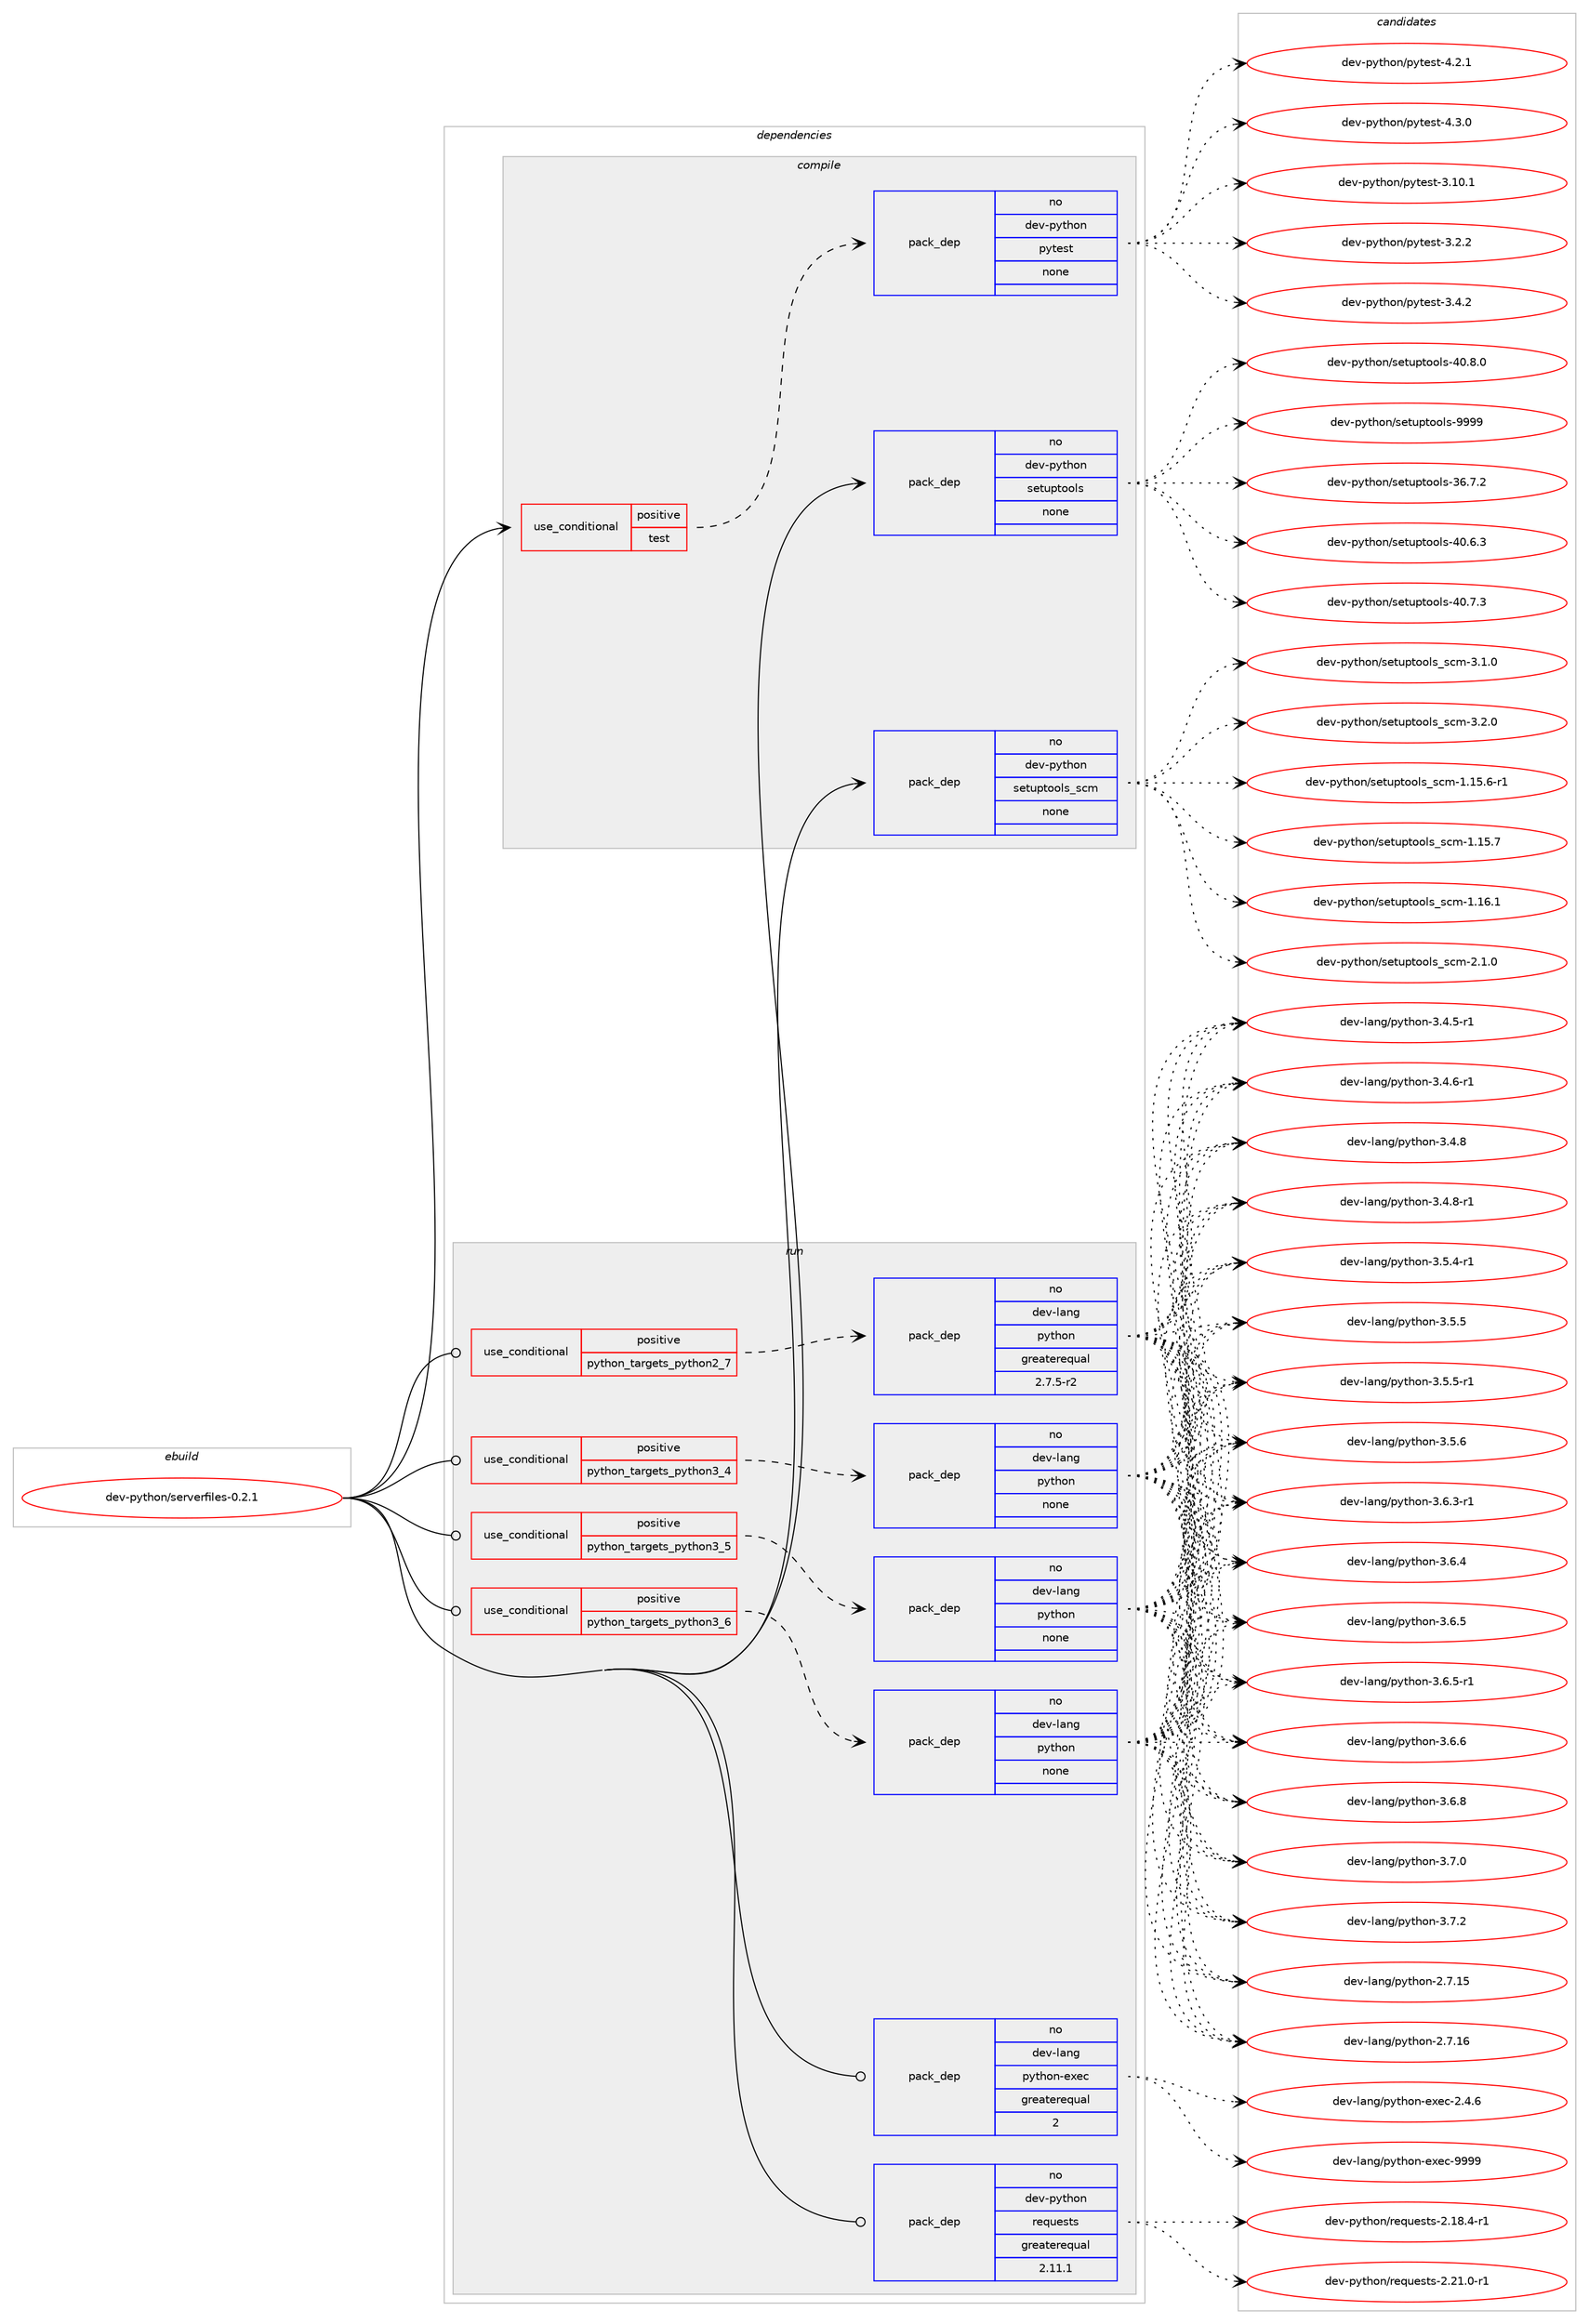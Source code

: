 digraph prolog {

# *************
# Graph options
# *************

newrank=true;
concentrate=true;
compound=true;
graph [rankdir=LR,fontname=Helvetica,fontsize=10,ranksep=1.5];#, ranksep=2.5, nodesep=0.2];
edge  [arrowhead=vee];
node  [fontname=Helvetica,fontsize=10];

# **********
# The ebuild
# **********

subgraph cluster_leftcol {
color=gray;
rank=same;
label=<<i>ebuild</i>>;
id [label="dev-python/serverfiles-0.2.1", color=red, width=4, href="../dev-python/serverfiles-0.2.1.svg"];
}

# ****************
# The dependencies
# ****************

subgraph cluster_midcol {
color=gray;
label=<<i>dependencies</i>>;
subgraph cluster_compile {
fillcolor="#eeeeee";
style=filled;
label=<<i>compile</i>>;
subgraph cond384387 {
dependency1440613 [label=<<TABLE BORDER="0" CELLBORDER="1" CELLSPACING="0" CELLPADDING="4"><TR><TD ROWSPAN="3" CELLPADDING="10">use_conditional</TD></TR><TR><TD>positive</TD></TR><TR><TD>test</TD></TR></TABLE>>, shape=none, color=red];
subgraph pack1032864 {
dependency1440614 [label=<<TABLE BORDER="0" CELLBORDER="1" CELLSPACING="0" CELLPADDING="4" WIDTH="220"><TR><TD ROWSPAN="6" CELLPADDING="30">pack_dep</TD></TR><TR><TD WIDTH="110">no</TD></TR><TR><TD>dev-python</TD></TR><TR><TD>pytest</TD></TR><TR><TD>none</TD></TR><TR><TD></TD></TR></TABLE>>, shape=none, color=blue];
}
dependency1440613:e -> dependency1440614:w [weight=20,style="dashed",arrowhead="vee"];
}
id:e -> dependency1440613:w [weight=20,style="solid",arrowhead="vee"];
subgraph pack1032865 {
dependency1440615 [label=<<TABLE BORDER="0" CELLBORDER="1" CELLSPACING="0" CELLPADDING="4" WIDTH="220"><TR><TD ROWSPAN="6" CELLPADDING="30">pack_dep</TD></TR><TR><TD WIDTH="110">no</TD></TR><TR><TD>dev-python</TD></TR><TR><TD>setuptools</TD></TR><TR><TD>none</TD></TR><TR><TD></TD></TR></TABLE>>, shape=none, color=blue];
}
id:e -> dependency1440615:w [weight=20,style="solid",arrowhead="vee"];
subgraph pack1032866 {
dependency1440616 [label=<<TABLE BORDER="0" CELLBORDER="1" CELLSPACING="0" CELLPADDING="4" WIDTH="220"><TR><TD ROWSPAN="6" CELLPADDING="30">pack_dep</TD></TR><TR><TD WIDTH="110">no</TD></TR><TR><TD>dev-python</TD></TR><TR><TD>setuptools_scm</TD></TR><TR><TD>none</TD></TR><TR><TD></TD></TR></TABLE>>, shape=none, color=blue];
}
id:e -> dependency1440616:w [weight=20,style="solid",arrowhead="vee"];
}
subgraph cluster_compileandrun {
fillcolor="#eeeeee";
style=filled;
label=<<i>compile and run</i>>;
}
subgraph cluster_run {
fillcolor="#eeeeee";
style=filled;
label=<<i>run</i>>;
subgraph cond384388 {
dependency1440617 [label=<<TABLE BORDER="0" CELLBORDER="1" CELLSPACING="0" CELLPADDING="4"><TR><TD ROWSPAN="3" CELLPADDING="10">use_conditional</TD></TR><TR><TD>positive</TD></TR><TR><TD>python_targets_python2_7</TD></TR></TABLE>>, shape=none, color=red];
subgraph pack1032867 {
dependency1440618 [label=<<TABLE BORDER="0" CELLBORDER="1" CELLSPACING="0" CELLPADDING="4" WIDTH="220"><TR><TD ROWSPAN="6" CELLPADDING="30">pack_dep</TD></TR><TR><TD WIDTH="110">no</TD></TR><TR><TD>dev-lang</TD></TR><TR><TD>python</TD></TR><TR><TD>greaterequal</TD></TR><TR><TD>2.7.5-r2</TD></TR></TABLE>>, shape=none, color=blue];
}
dependency1440617:e -> dependency1440618:w [weight=20,style="dashed",arrowhead="vee"];
}
id:e -> dependency1440617:w [weight=20,style="solid",arrowhead="odot"];
subgraph cond384389 {
dependency1440619 [label=<<TABLE BORDER="0" CELLBORDER="1" CELLSPACING="0" CELLPADDING="4"><TR><TD ROWSPAN="3" CELLPADDING="10">use_conditional</TD></TR><TR><TD>positive</TD></TR><TR><TD>python_targets_python3_4</TD></TR></TABLE>>, shape=none, color=red];
subgraph pack1032868 {
dependency1440620 [label=<<TABLE BORDER="0" CELLBORDER="1" CELLSPACING="0" CELLPADDING="4" WIDTH="220"><TR><TD ROWSPAN="6" CELLPADDING="30">pack_dep</TD></TR><TR><TD WIDTH="110">no</TD></TR><TR><TD>dev-lang</TD></TR><TR><TD>python</TD></TR><TR><TD>none</TD></TR><TR><TD></TD></TR></TABLE>>, shape=none, color=blue];
}
dependency1440619:e -> dependency1440620:w [weight=20,style="dashed",arrowhead="vee"];
}
id:e -> dependency1440619:w [weight=20,style="solid",arrowhead="odot"];
subgraph cond384390 {
dependency1440621 [label=<<TABLE BORDER="0" CELLBORDER="1" CELLSPACING="0" CELLPADDING="4"><TR><TD ROWSPAN="3" CELLPADDING="10">use_conditional</TD></TR><TR><TD>positive</TD></TR><TR><TD>python_targets_python3_5</TD></TR></TABLE>>, shape=none, color=red];
subgraph pack1032869 {
dependency1440622 [label=<<TABLE BORDER="0" CELLBORDER="1" CELLSPACING="0" CELLPADDING="4" WIDTH="220"><TR><TD ROWSPAN="6" CELLPADDING="30">pack_dep</TD></TR><TR><TD WIDTH="110">no</TD></TR><TR><TD>dev-lang</TD></TR><TR><TD>python</TD></TR><TR><TD>none</TD></TR><TR><TD></TD></TR></TABLE>>, shape=none, color=blue];
}
dependency1440621:e -> dependency1440622:w [weight=20,style="dashed",arrowhead="vee"];
}
id:e -> dependency1440621:w [weight=20,style="solid",arrowhead="odot"];
subgraph cond384391 {
dependency1440623 [label=<<TABLE BORDER="0" CELLBORDER="1" CELLSPACING="0" CELLPADDING="4"><TR><TD ROWSPAN="3" CELLPADDING="10">use_conditional</TD></TR><TR><TD>positive</TD></TR><TR><TD>python_targets_python3_6</TD></TR></TABLE>>, shape=none, color=red];
subgraph pack1032870 {
dependency1440624 [label=<<TABLE BORDER="0" CELLBORDER="1" CELLSPACING="0" CELLPADDING="4" WIDTH="220"><TR><TD ROWSPAN="6" CELLPADDING="30">pack_dep</TD></TR><TR><TD WIDTH="110">no</TD></TR><TR><TD>dev-lang</TD></TR><TR><TD>python</TD></TR><TR><TD>none</TD></TR><TR><TD></TD></TR></TABLE>>, shape=none, color=blue];
}
dependency1440623:e -> dependency1440624:w [weight=20,style="dashed",arrowhead="vee"];
}
id:e -> dependency1440623:w [weight=20,style="solid",arrowhead="odot"];
subgraph pack1032871 {
dependency1440625 [label=<<TABLE BORDER="0" CELLBORDER="1" CELLSPACING="0" CELLPADDING="4" WIDTH="220"><TR><TD ROWSPAN="6" CELLPADDING="30">pack_dep</TD></TR><TR><TD WIDTH="110">no</TD></TR><TR><TD>dev-lang</TD></TR><TR><TD>python-exec</TD></TR><TR><TD>greaterequal</TD></TR><TR><TD>2</TD></TR></TABLE>>, shape=none, color=blue];
}
id:e -> dependency1440625:w [weight=20,style="solid",arrowhead="odot"];
subgraph pack1032872 {
dependency1440626 [label=<<TABLE BORDER="0" CELLBORDER="1" CELLSPACING="0" CELLPADDING="4" WIDTH="220"><TR><TD ROWSPAN="6" CELLPADDING="30">pack_dep</TD></TR><TR><TD WIDTH="110">no</TD></TR><TR><TD>dev-python</TD></TR><TR><TD>requests</TD></TR><TR><TD>greaterequal</TD></TR><TR><TD>2.11.1</TD></TR></TABLE>>, shape=none, color=blue];
}
id:e -> dependency1440626:w [weight=20,style="solid",arrowhead="odot"];
}
}

# **************
# The candidates
# **************

subgraph cluster_choices {
rank=same;
color=gray;
label=<<i>candidates</i>>;

subgraph choice1032864 {
color=black;
nodesep=1;
choice100101118451121211161041111104711212111610111511645514649484649 [label="dev-python/pytest-3.10.1", color=red, width=4,href="../dev-python/pytest-3.10.1.svg"];
choice1001011184511212111610411111047112121116101115116455146504650 [label="dev-python/pytest-3.2.2", color=red, width=4,href="../dev-python/pytest-3.2.2.svg"];
choice1001011184511212111610411111047112121116101115116455146524650 [label="dev-python/pytest-3.4.2", color=red, width=4,href="../dev-python/pytest-3.4.2.svg"];
choice1001011184511212111610411111047112121116101115116455246504649 [label="dev-python/pytest-4.2.1", color=red, width=4,href="../dev-python/pytest-4.2.1.svg"];
choice1001011184511212111610411111047112121116101115116455246514648 [label="dev-python/pytest-4.3.0", color=red, width=4,href="../dev-python/pytest-4.3.0.svg"];
dependency1440614:e -> choice100101118451121211161041111104711212111610111511645514649484649:w [style=dotted,weight="100"];
dependency1440614:e -> choice1001011184511212111610411111047112121116101115116455146504650:w [style=dotted,weight="100"];
dependency1440614:e -> choice1001011184511212111610411111047112121116101115116455146524650:w [style=dotted,weight="100"];
dependency1440614:e -> choice1001011184511212111610411111047112121116101115116455246504649:w [style=dotted,weight="100"];
dependency1440614:e -> choice1001011184511212111610411111047112121116101115116455246514648:w [style=dotted,weight="100"];
}
subgraph choice1032865 {
color=black;
nodesep=1;
choice100101118451121211161041111104711510111611711211611111110811545515446554650 [label="dev-python/setuptools-36.7.2", color=red, width=4,href="../dev-python/setuptools-36.7.2.svg"];
choice100101118451121211161041111104711510111611711211611111110811545524846544651 [label="dev-python/setuptools-40.6.3", color=red, width=4,href="../dev-python/setuptools-40.6.3.svg"];
choice100101118451121211161041111104711510111611711211611111110811545524846554651 [label="dev-python/setuptools-40.7.3", color=red, width=4,href="../dev-python/setuptools-40.7.3.svg"];
choice100101118451121211161041111104711510111611711211611111110811545524846564648 [label="dev-python/setuptools-40.8.0", color=red, width=4,href="../dev-python/setuptools-40.8.0.svg"];
choice10010111845112121116104111110471151011161171121161111111081154557575757 [label="dev-python/setuptools-9999", color=red, width=4,href="../dev-python/setuptools-9999.svg"];
dependency1440615:e -> choice100101118451121211161041111104711510111611711211611111110811545515446554650:w [style=dotted,weight="100"];
dependency1440615:e -> choice100101118451121211161041111104711510111611711211611111110811545524846544651:w [style=dotted,weight="100"];
dependency1440615:e -> choice100101118451121211161041111104711510111611711211611111110811545524846554651:w [style=dotted,weight="100"];
dependency1440615:e -> choice100101118451121211161041111104711510111611711211611111110811545524846564648:w [style=dotted,weight="100"];
dependency1440615:e -> choice10010111845112121116104111110471151011161171121161111111081154557575757:w [style=dotted,weight="100"];
}
subgraph choice1032866 {
color=black;
nodesep=1;
choice10010111845112121116104111110471151011161171121161111111081159511599109454946495346544511449 [label="dev-python/setuptools_scm-1.15.6-r1", color=red, width=4,href="../dev-python/setuptools_scm-1.15.6-r1.svg"];
choice1001011184511212111610411111047115101116117112116111111108115951159910945494649534655 [label="dev-python/setuptools_scm-1.15.7", color=red, width=4,href="../dev-python/setuptools_scm-1.15.7.svg"];
choice1001011184511212111610411111047115101116117112116111111108115951159910945494649544649 [label="dev-python/setuptools_scm-1.16.1", color=red, width=4,href="../dev-python/setuptools_scm-1.16.1.svg"];
choice10010111845112121116104111110471151011161171121161111111081159511599109455046494648 [label="dev-python/setuptools_scm-2.1.0", color=red, width=4,href="../dev-python/setuptools_scm-2.1.0.svg"];
choice10010111845112121116104111110471151011161171121161111111081159511599109455146494648 [label="dev-python/setuptools_scm-3.1.0", color=red, width=4,href="../dev-python/setuptools_scm-3.1.0.svg"];
choice10010111845112121116104111110471151011161171121161111111081159511599109455146504648 [label="dev-python/setuptools_scm-3.2.0", color=red, width=4,href="../dev-python/setuptools_scm-3.2.0.svg"];
dependency1440616:e -> choice10010111845112121116104111110471151011161171121161111111081159511599109454946495346544511449:w [style=dotted,weight="100"];
dependency1440616:e -> choice1001011184511212111610411111047115101116117112116111111108115951159910945494649534655:w [style=dotted,weight="100"];
dependency1440616:e -> choice1001011184511212111610411111047115101116117112116111111108115951159910945494649544649:w [style=dotted,weight="100"];
dependency1440616:e -> choice10010111845112121116104111110471151011161171121161111111081159511599109455046494648:w [style=dotted,weight="100"];
dependency1440616:e -> choice10010111845112121116104111110471151011161171121161111111081159511599109455146494648:w [style=dotted,weight="100"];
dependency1440616:e -> choice10010111845112121116104111110471151011161171121161111111081159511599109455146504648:w [style=dotted,weight="100"];
}
subgraph choice1032867 {
color=black;
nodesep=1;
choice10010111845108971101034711212111610411111045504655464953 [label="dev-lang/python-2.7.15", color=red, width=4,href="../dev-lang/python-2.7.15.svg"];
choice10010111845108971101034711212111610411111045504655464954 [label="dev-lang/python-2.7.16", color=red, width=4,href="../dev-lang/python-2.7.16.svg"];
choice1001011184510897110103471121211161041111104551465246534511449 [label="dev-lang/python-3.4.5-r1", color=red, width=4,href="../dev-lang/python-3.4.5-r1.svg"];
choice1001011184510897110103471121211161041111104551465246544511449 [label="dev-lang/python-3.4.6-r1", color=red, width=4,href="../dev-lang/python-3.4.6-r1.svg"];
choice100101118451089711010347112121116104111110455146524656 [label="dev-lang/python-3.4.8", color=red, width=4,href="../dev-lang/python-3.4.8.svg"];
choice1001011184510897110103471121211161041111104551465246564511449 [label="dev-lang/python-3.4.8-r1", color=red, width=4,href="../dev-lang/python-3.4.8-r1.svg"];
choice1001011184510897110103471121211161041111104551465346524511449 [label="dev-lang/python-3.5.4-r1", color=red, width=4,href="../dev-lang/python-3.5.4-r1.svg"];
choice100101118451089711010347112121116104111110455146534653 [label="dev-lang/python-3.5.5", color=red, width=4,href="../dev-lang/python-3.5.5.svg"];
choice1001011184510897110103471121211161041111104551465346534511449 [label="dev-lang/python-3.5.5-r1", color=red, width=4,href="../dev-lang/python-3.5.5-r1.svg"];
choice100101118451089711010347112121116104111110455146534654 [label="dev-lang/python-3.5.6", color=red, width=4,href="../dev-lang/python-3.5.6.svg"];
choice1001011184510897110103471121211161041111104551465446514511449 [label="dev-lang/python-3.6.3-r1", color=red, width=4,href="../dev-lang/python-3.6.3-r1.svg"];
choice100101118451089711010347112121116104111110455146544652 [label="dev-lang/python-3.6.4", color=red, width=4,href="../dev-lang/python-3.6.4.svg"];
choice100101118451089711010347112121116104111110455146544653 [label="dev-lang/python-3.6.5", color=red, width=4,href="../dev-lang/python-3.6.5.svg"];
choice1001011184510897110103471121211161041111104551465446534511449 [label="dev-lang/python-3.6.5-r1", color=red, width=4,href="../dev-lang/python-3.6.5-r1.svg"];
choice100101118451089711010347112121116104111110455146544654 [label="dev-lang/python-3.6.6", color=red, width=4,href="../dev-lang/python-3.6.6.svg"];
choice100101118451089711010347112121116104111110455146544656 [label="dev-lang/python-3.6.8", color=red, width=4,href="../dev-lang/python-3.6.8.svg"];
choice100101118451089711010347112121116104111110455146554648 [label="dev-lang/python-3.7.0", color=red, width=4,href="../dev-lang/python-3.7.0.svg"];
choice100101118451089711010347112121116104111110455146554650 [label="dev-lang/python-3.7.2", color=red, width=4,href="../dev-lang/python-3.7.2.svg"];
dependency1440618:e -> choice10010111845108971101034711212111610411111045504655464953:w [style=dotted,weight="100"];
dependency1440618:e -> choice10010111845108971101034711212111610411111045504655464954:w [style=dotted,weight="100"];
dependency1440618:e -> choice1001011184510897110103471121211161041111104551465246534511449:w [style=dotted,weight="100"];
dependency1440618:e -> choice1001011184510897110103471121211161041111104551465246544511449:w [style=dotted,weight="100"];
dependency1440618:e -> choice100101118451089711010347112121116104111110455146524656:w [style=dotted,weight="100"];
dependency1440618:e -> choice1001011184510897110103471121211161041111104551465246564511449:w [style=dotted,weight="100"];
dependency1440618:e -> choice1001011184510897110103471121211161041111104551465346524511449:w [style=dotted,weight="100"];
dependency1440618:e -> choice100101118451089711010347112121116104111110455146534653:w [style=dotted,weight="100"];
dependency1440618:e -> choice1001011184510897110103471121211161041111104551465346534511449:w [style=dotted,weight="100"];
dependency1440618:e -> choice100101118451089711010347112121116104111110455146534654:w [style=dotted,weight="100"];
dependency1440618:e -> choice1001011184510897110103471121211161041111104551465446514511449:w [style=dotted,weight="100"];
dependency1440618:e -> choice100101118451089711010347112121116104111110455146544652:w [style=dotted,weight="100"];
dependency1440618:e -> choice100101118451089711010347112121116104111110455146544653:w [style=dotted,weight="100"];
dependency1440618:e -> choice1001011184510897110103471121211161041111104551465446534511449:w [style=dotted,weight="100"];
dependency1440618:e -> choice100101118451089711010347112121116104111110455146544654:w [style=dotted,weight="100"];
dependency1440618:e -> choice100101118451089711010347112121116104111110455146544656:w [style=dotted,weight="100"];
dependency1440618:e -> choice100101118451089711010347112121116104111110455146554648:w [style=dotted,weight="100"];
dependency1440618:e -> choice100101118451089711010347112121116104111110455146554650:w [style=dotted,weight="100"];
}
subgraph choice1032868 {
color=black;
nodesep=1;
choice10010111845108971101034711212111610411111045504655464953 [label="dev-lang/python-2.7.15", color=red, width=4,href="../dev-lang/python-2.7.15.svg"];
choice10010111845108971101034711212111610411111045504655464954 [label="dev-lang/python-2.7.16", color=red, width=4,href="../dev-lang/python-2.7.16.svg"];
choice1001011184510897110103471121211161041111104551465246534511449 [label="dev-lang/python-3.4.5-r1", color=red, width=4,href="../dev-lang/python-3.4.5-r1.svg"];
choice1001011184510897110103471121211161041111104551465246544511449 [label="dev-lang/python-3.4.6-r1", color=red, width=4,href="../dev-lang/python-3.4.6-r1.svg"];
choice100101118451089711010347112121116104111110455146524656 [label="dev-lang/python-3.4.8", color=red, width=4,href="../dev-lang/python-3.4.8.svg"];
choice1001011184510897110103471121211161041111104551465246564511449 [label="dev-lang/python-3.4.8-r1", color=red, width=4,href="../dev-lang/python-3.4.8-r1.svg"];
choice1001011184510897110103471121211161041111104551465346524511449 [label="dev-lang/python-3.5.4-r1", color=red, width=4,href="../dev-lang/python-3.5.4-r1.svg"];
choice100101118451089711010347112121116104111110455146534653 [label="dev-lang/python-3.5.5", color=red, width=4,href="../dev-lang/python-3.5.5.svg"];
choice1001011184510897110103471121211161041111104551465346534511449 [label="dev-lang/python-3.5.5-r1", color=red, width=4,href="../dev-lang/python-3.5.5-r1.svg"];
choice100101118451089711010347112121116104111110455146534654 [label="dev-lang/python-3.5.6", color=red, width=4,href="../dev-lang/python-3.5.6.svg"];
choice1001011184510897110103471121211161041111104551465446514511449 [label="dev-lang/python-3.6.3-r1", color=red, width=4,href="../dev-lang/python-3.6.3-r1.svg"];
choice100101118451089711010347112121116104111110455146544652 [label="dev-lang/python-3.6.4", color=red, width=4,href="../dev-lang/python-3.6.4.svg"];
choice100101118451089711010347112121116104111110455146544653 [label="dev-lang/python-3.6.5", color=red, width=4,href="../dev-lang/python-3.6.5.svg"];
choice1001011184510897110103471121211161041111104551465446534511449 [label="dev-lang/python-3.6.5-r1", color=red, width=4,href="../dev-lang/python-3.6.5-r1.svg"];
choice100101118451089711010347112121116104111110455146544654 [label="dev-lang/python-3.6.6", color=red, width=4,href="../dev-lang/python-3.6.6.svg"];
choice100101118451089711010347112121116104111110455146544656 [label="dev-lang/python-3.6.8", color=red, width=4,href="../dev-lang/python-3.6.8.svg"];
choice100101118451089711010347112121116104111110455146554648 [label="dev-lang/python-3.7.0", color=red, width=4,href="../dev-lang/python-3.7.0.svg"];
choice100101118451089711010347112121116104111110455146554650 [label="dev-lang/python-3.7.2", color=red, width=4,href="../dev-lang/python-3.7.2.svg"];
dependency1440620:e -> choice10010111845108971101034711212111610411111045504655464953:w [style=dotted,weight="100"];
dependency1440620:e -> choice10010111845108971101034711212111610411111045504655464954:w [style=dotted,weight="100"];
dependency1440620:e -> choice1001011184510897110103471121211161041111104551465246534511449:w [style=dotted,weight="100"];
dependency1440620:e -> choice1001011184510897110103471121211161041111104551465246544511449:w [style=dotted,weight="100"];
dependency1440620:e -> choice100101118451089711010347112121116104111110455146524656:w [style=dotted,weight="100"];
dependency1440620:e -> choice1001011184510897110103471121211161041111104551465246564511449:w [style=dotted,weight="100"];
dependency1440620:e -> choice1001011184510897110103471121211161041111104551465346524511449:w [style=dotted,weight="100"];
dependency1440620:e -> choice100101118451089711010347112121116104111110455146534653:w [style=dotted,weight="100"];
dependency1440620:e -> choice1001011184510897110103471121211161041111104551465346534511449:w [style=dotted,weight="100"];
dependency1440620:e -> choice100101118451089711010347112121116104111110455146534654:w [style=dotted,weight="100"];
dependency1440620:e -> choice1001011184510897110103471121211161041111104551465446514511449:w [style=dotted,weight="100"];
dependency1440620:e -> choice100101118451089711010347112121116104111110455146544652:w [style=dotted,weight="100"];
dependency1440620:e -> choice100101118451089711010347112121116104111110455146544653:w [style=dotted,weight="100"];
dependency1440620:e -> choice1001011184510897110103471121211161041111104551465446534511449:w [style=dotted,weight="100"];
dependency1440620:e -> choice100101118451089711010347112121116104111110455146544654:w [style=dotted,weight="100"];
dependency1440620:e -> choice100101118451089711010347112121116104111110455146544656:w [style=dotted,weight="100"];
dependency1440620:e -> choice100101118451089711010347112121116104111110455146554648:w [style=dotted,weight="100"];
dependency1440620:e -> choice100101118451089711010347112121116104111110455146554650:w [style=dotted,weight="100"];
}
subgraph choice1032869 {
color=black;
nodesep=1;
choice10010111845108971101034711212111610411111045504655464953 [label="dev-lang/python-2.7.15", color=red, width=4,href="../dev-lang/python-2.7.15.svg"];
choice10010111845108971101034711212111610411111045504655464954 [label="dev-lang/python-2.7.16", color=red, width=4,href="../dev-lang/python-2.7.16.svg"];
choice1001011184510897110103471121211161041111104551465246534511449 [label="dev-lang/python-3.4.5-r1", color=red, width=4,href="../dev-lang/python-3.4.5-r1.svg"];
choice1001011184510897110103471121211161041111104551465246544511449 [label="dev-lang/python-3.4.6-r1", color=red, width=4,href="../dev-lang/python-3.4.6-r1.svg"];
choice100101118451089711010347112121116104111110455146524656 [label="dev-lang/python-3.4.8", color=red, width=4,href="../dev-lang/python-3.4.8.svg"];
choice1001011184510897110103471121211161041111104551465246564511449 [label="dev-lang/python-3.4.8-r1", color=red, width=4,href="../dev-lang/python-3.4.8-r1.svg"];
choice1001011184510897110103471121211161041111104551465346524511449 [label="dev-lang/python-3.5.4-r1", color=red, width=4,href="../dev-lang/python-3.5.4-r1.svg"];
choice100101118451089711010347112121116104111110455146534653 [label="dev-lang/python-3.5.5", color=red, width=4,href="../dev-lang/python-3.5.5.svg"];
choice1001011184510897110103471121211161041111104551465346534511449 [label="dev-lang/python-3.5.5-r1", color=red, width=4,href="../dev-lang/python-3.5.5-r1.svg"];
choice100101118451089711010347112121116104111110455146534654 [label="dev-lang/python-3.5.6", color=red, width=4,href="../dev-lang/python-3.5.6.svg"];
choice1001011184510897110103471121211161041111104551465446514511449 [label="dev-lang/python-3.6.3-r1", color=red, width=4,href="../dev-lang/python-3.6.3-r1.svg"];
choice100101118451089711010347112121116104111110455146544652 [label="dev-lang/python-3.6.4", color=red, width=4,href="../dev-lang/python-3.6.4.svg"];
choice100101118451089711010347112121116104111110455146544653 [label="dev-lang/python-3.6.5", color=red, width=4,href="../dev-lang/python-3.6.5.svg"];
choice1001011184510897110103471121211161041111104551465446534511449 [label="dev-lang/python-3.6.5-r1", color=red, width=4,href="../dev-lang/python-3.6.5-r1.svg"];
choice100101118451089711010347112121116104111110455146544654 [label="dev-lang/python-3.6.6", color=red, width=4,href="../dev-lang/python-3.6.6.svg"];
choice100101118451089711010347112121116104111110455146544656 [label="dev-lang/python-3.6.8", color=red, width=4,href="../dev-lang/python-3.6.8.svg"];
choice100101118451089711010347112121116104111110455146554648 [label="dev-lang/python-3.7.0", color=red, width=4,href="../dev-lang/python-3.7.0.svg"];
choice100101118451089711010347112121116104111110455146554650 [label="dev-lang/python-3.7.2", color=red, width=4,href="../dev-lang/python-3.7.2.svg"];
dependency1440622:e -> choice10010111845108971101034711212111610411111045504655464953:w [style=dotted,weight="100"];
dependency1440622:e -> choice10010111845108971101034711212111610411111045504655464954:w [style=dotted,weight="100"];
dependency1440622:e -> choice1001011184510897110103471121211161041111104551465246534511449:w [style=dotted,weight="100"];
dependency1440622:e -> choice1001011184510897110103471121211161041111104551465246544511449:w [style=dotted,weight="100"];
dependency1440622:e -> choice100101118451089711010347112121116104111110455146524656:w [style=dotted,weight="100"];
dependency1440622:e -> choice1001011184510897110103471121211161041111104551465246564511449:w [style=dotted,weight="100"];
dependency1440622:e -> choice1001011184510897110103471121211161041111104551465346524511449:w [style=dotted,weight="100"];
dependency1440622:e -> choice100101118451089711010347112121116104111110455146534653:w [style=dotted,weight="100"];
dependency1440622:e -> choice1001011184510897110103471121211161041111104551465346534511449:w [style=dotted,weight="100"];
dependency1440622:e -> choice100101118451089711010347112121116104111110455146534654:w [style=dotted,weight="100"];
dependency1440622:e -> choice1001011184510897110103471121211161041111104551465446514511449:w [style=dotted,weight="100"];
dependency1440622:e -> choice100101118451089711010347112121116104111110455146544652:w [style=dotted,weight="100"];
dependency1440622:e -> choice100101118451089711010347112121116104111110455146544653:w [style=dotted,weight="100"];
dependency1440622:e -> choice1001011184510897110103471121211161041111104551465446534511449:w [style=dotted,weight="100"];
dependency1440622:e -> choice100101118451089711010347112121116104111110455146544654:w [style=dotted,weight="100"];
dependency1440622:e -> choice100101118451089711010347112121116104111110455146544656:w [style=dotted,weight="100"];
dependency1440622:e -> choice100101118451089711010347112121116104111110455146554648:w [style=dotted,weight="100"];
dependency1440622:e -> choice100101118451089711010347112121116104111110455146554650:w [style=dotted,weight="100"];
}
subgraph choice1032870 {
color=black;
nodesep=1;
choice10010111845108971101034711212111610411111045504655464953 [label="dev-lang/python-2.7.15", color=red, width=4,href="../dev-lang/python-2.7.15.svg"];
choice10010111845108971101034711212111610411111045504655464954 [label="dev-lang/python-2.7.16", color=red, width=4,href="../dev-lang/python-2.7.16.svg"];
choice1001011184510897110103471121211161041111104551465246534511449 [label="dev-lang/python-3.4.5-r1", color=red, width=4,href="../dev-lang/python-3.4.5-r1.svg"];
choice1001011184510897110103471121211161041111104551465246544511449 [label="dev-lang/python-3.4.6-r1", color=red, width=4,href="../dev-lang/python-3.4.6-r1.svg"];
choice100101118451089711010347112121116104111110455146524656 [label="dev-lang/python-3.4.8", color=red, width=4,href="../dev-lang/python-3.4.8.svg"];
choice1001011184510897110103471121211161041111104551465246564511449 [label="dev-lang/python-3.4.8-r1", color=red, width=4,href="../dev-lang/python-3.4.8-r1.svg"];
choice1001011184510897110103471121211161041111104551465346524511449 [label="dev-lang/python-3.5.4-r1", color=red, width=4,href="../dev-lang/python-3.5.4-r1.svg"];
choice100101118451089711010347112121116104111110455146534653 [label="dev-lang/python-3.5.5", color=red, width=4,href="../dev-lang/python-3.5.5.svg"];
choice1001011184510897110103471121211161041111104551465346534511449 [label="dev-lang/python-3.5.5-r1", color=red, width=4,href="../dev-lang/python-3.5.5-r1.svg"];
choice100101118451089711010347112121116104111110455146534654 [label="dev-lang/python-3.5.6", color=red, width=4,href="../dev-lang/python-3.5.6.svg"];
choice1001011184510897110103471121211161041111104551465446514511449 [label="dev-lang/python-3.6.3-r1", color=red, width=4,href="../dev-lang/python-3.6.3-r1.svg"];
choice100101118451089711010347112121116104111110455146544652 [label="dev-lang/python-3.6.4", color=red, width=4,href="../dev-lang/python-3.6.4.svg"];
choice100101118451089711010347112121116104111110455146544653 [label="dev-lang/python-3.6.5", color=red, width=4,href="../dev-lang/python-3.6.5.svg"];
choice1001011184510897110103471121211161041111104551465446534511449 [label="dev-lang/python-3.6.5-r1", color=red, width=4,href="../dev-lang/python-3.6.5-r1.svg"];
choice100101118451089711010347112121116104111110455146544654 [label="dev-lang/python-3.6.6", color=red, width=4,href="../dev-lang/python-3.6.6.svg"];
choice100101118451089711010347112121116104111110455146544656 [label="dev-lang/python-3.6.8", color=red, width=4,href="../dev-lang/python-3.6.8.svg"];
choice100101118451089711010347112121116104111110455146554648 [label="dev-lang/python-3.7.0", color=red, width=4,href="../dev-lang/python-3.7.0.svg"];
choice100101118451089711010347112121116104111110455146554650 [label="dev-lang/python-3.7.2", color=red, width=4,href="../dev-lang/python-3.7.2.svg"];
dependency1440624:e -> choice10010111845108971101034711212111610411111045504655464953:w [style=dotted,weight="100"];
dependency1440624:e -> choice10010111845108971101034711212111610411111045504655464954:w [style=dotted,weight="100"];
dependency1440624:e -> choice1001011184510897110103471121211161041111104551465246534511449:w [style=dotted,weight="100"];
dependency1440624:e -> choice1001011184510897110103471121211161041111104551465246544511449:w [style=dotted,weight="100"];
dependency1440624:e -> choice100101118451089711010347112121116104111110455146524656:w [style=dotted,weight="100"];
dependency1440624:e -> choice1001011184510897110103471121211161041111104551465246564511449:w [style=dotted,weight="100"];
dependency1440624:e -> choice1001011184510897110103471121211161041111104551465346524511449:w [style=dotted,weight="100"];
dependency1440624:e -> choice100101118451089711010347112121116104111110455146534653:w [style=dotted,weight="100"];
dependency1440624:e -> choice1001011184510897110103471121211161041111104551465346534511449:w [style=dotted,weight="100"];
dependency1440624:e -> choice100101118451089711010347112121116104111110455146534654:w [style=dotted,weight="100"];
dependency1440624:e -> choice1001011184510897110103471121211161041111104551465446514511449:w [style=dotted,weight="100"];
dependency1440624:e -> choice100101118451089711010347112121116104111110455146544652:w [style=dotted,weight="100"];
dependency1440624:e -> choice100101118451089711010347112121116104111110455146544653:w [style=dotted,weight="100"];
dependency1440624:e -> choice1001011184510897110103471121211161041111104551465446534511449:w [style=dotted,weight="100"];
dependency1440624:e -> choice100101118451089711010347112121116104111110455146544654:w [style=dotted,weight="100"];
dependency1440624:e -> choice100101118451089711010347112121116104111110455146544656:w [style=dotted,weight="100"];
dependency1440624:e -> choice100101118451089711010347112121116104111110455146554648:w [style=dotted,weight="100"];
dependency1440624:e -> choice100101118451089711010347112121116104111110455146554650:w [style=dotted,weight="100"];
}
subgraph choice1032871 {
color=black;
nodesep=1;
choice1001011184510897110103471121211161041111104510112010199455046524654 [label="dev-lang/python-exec-2.4.6", color=red, width=4,href="../dev-lang/python-exec-2.4.6.svg"];
choice10010111845108971101034711212111610411111045101120101994557575757 [label="dev-lang/python-exec-9999", color=red, width=4,href="../dev-lang/python-exec-9999.svg"];
dependency1440625:e -> choice1001011184510897110103471121211161041111104510112010199455046524654:w [style=dotted,weight="100"];
dependency1440625:e -> choice10010111845108971101034711212111610411111045101120101994557575757:w [style=dotted,weight="100"];
}
subgraph choice1032872 {
color=black;
nodesep=1;
choice1001011184511212111610411111047114101113117101115116115455046495646524511449 [label="dev-python/requests-2.18.4-r1", color=red, width=4,href="../dev-python/requests-2.18.4-r1.svg"];
choice1001011184511212111610411111047114101113117101115116115455046504946484511449 [label="dev-python/requests-2.21.0-r1", color=red, width=4,href="../dev-python/requests-2.21.0-r1.svg"];
dependency1440626:e -> choice1001011184511212111610411111047114101113117101115116115455046495646524511449:w [style=dotted,weight="100"];
dependency1440626:e -> choice1001011184511212111610411111047114101113117101115116115455046504946484511449:w [style=dotted,weight="100"];
}
}

}
